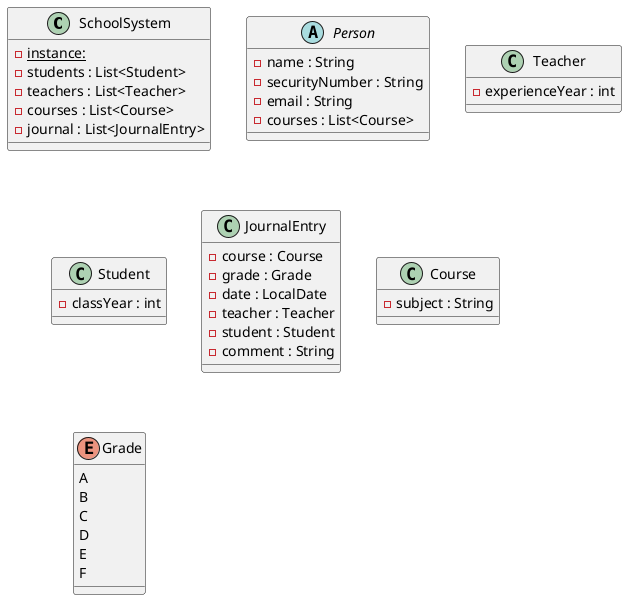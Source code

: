 @startuml
class SchoolSystem {
{static} -instance:
- students : List<Student>
- teachers : List<Teacher>
- courses : List<Course>
- journal : List<JournalEntry>
}

abstract class Person {
- name : String
- securityNumber : String
- email : String
- courses : List<Course>
}

class Teacher {
- experienceYear : int
}

class Student {
- classYear : int
}

class JournalEntry {
- course : Course
- grade : Grade
- date : LocalDate
- teacher : Teacher
- student : Student
- comment : String
}

class Course {
- subject : String
}

enum Grade {
 A
 B
 C
 D
 E
 F
}



@enduml
